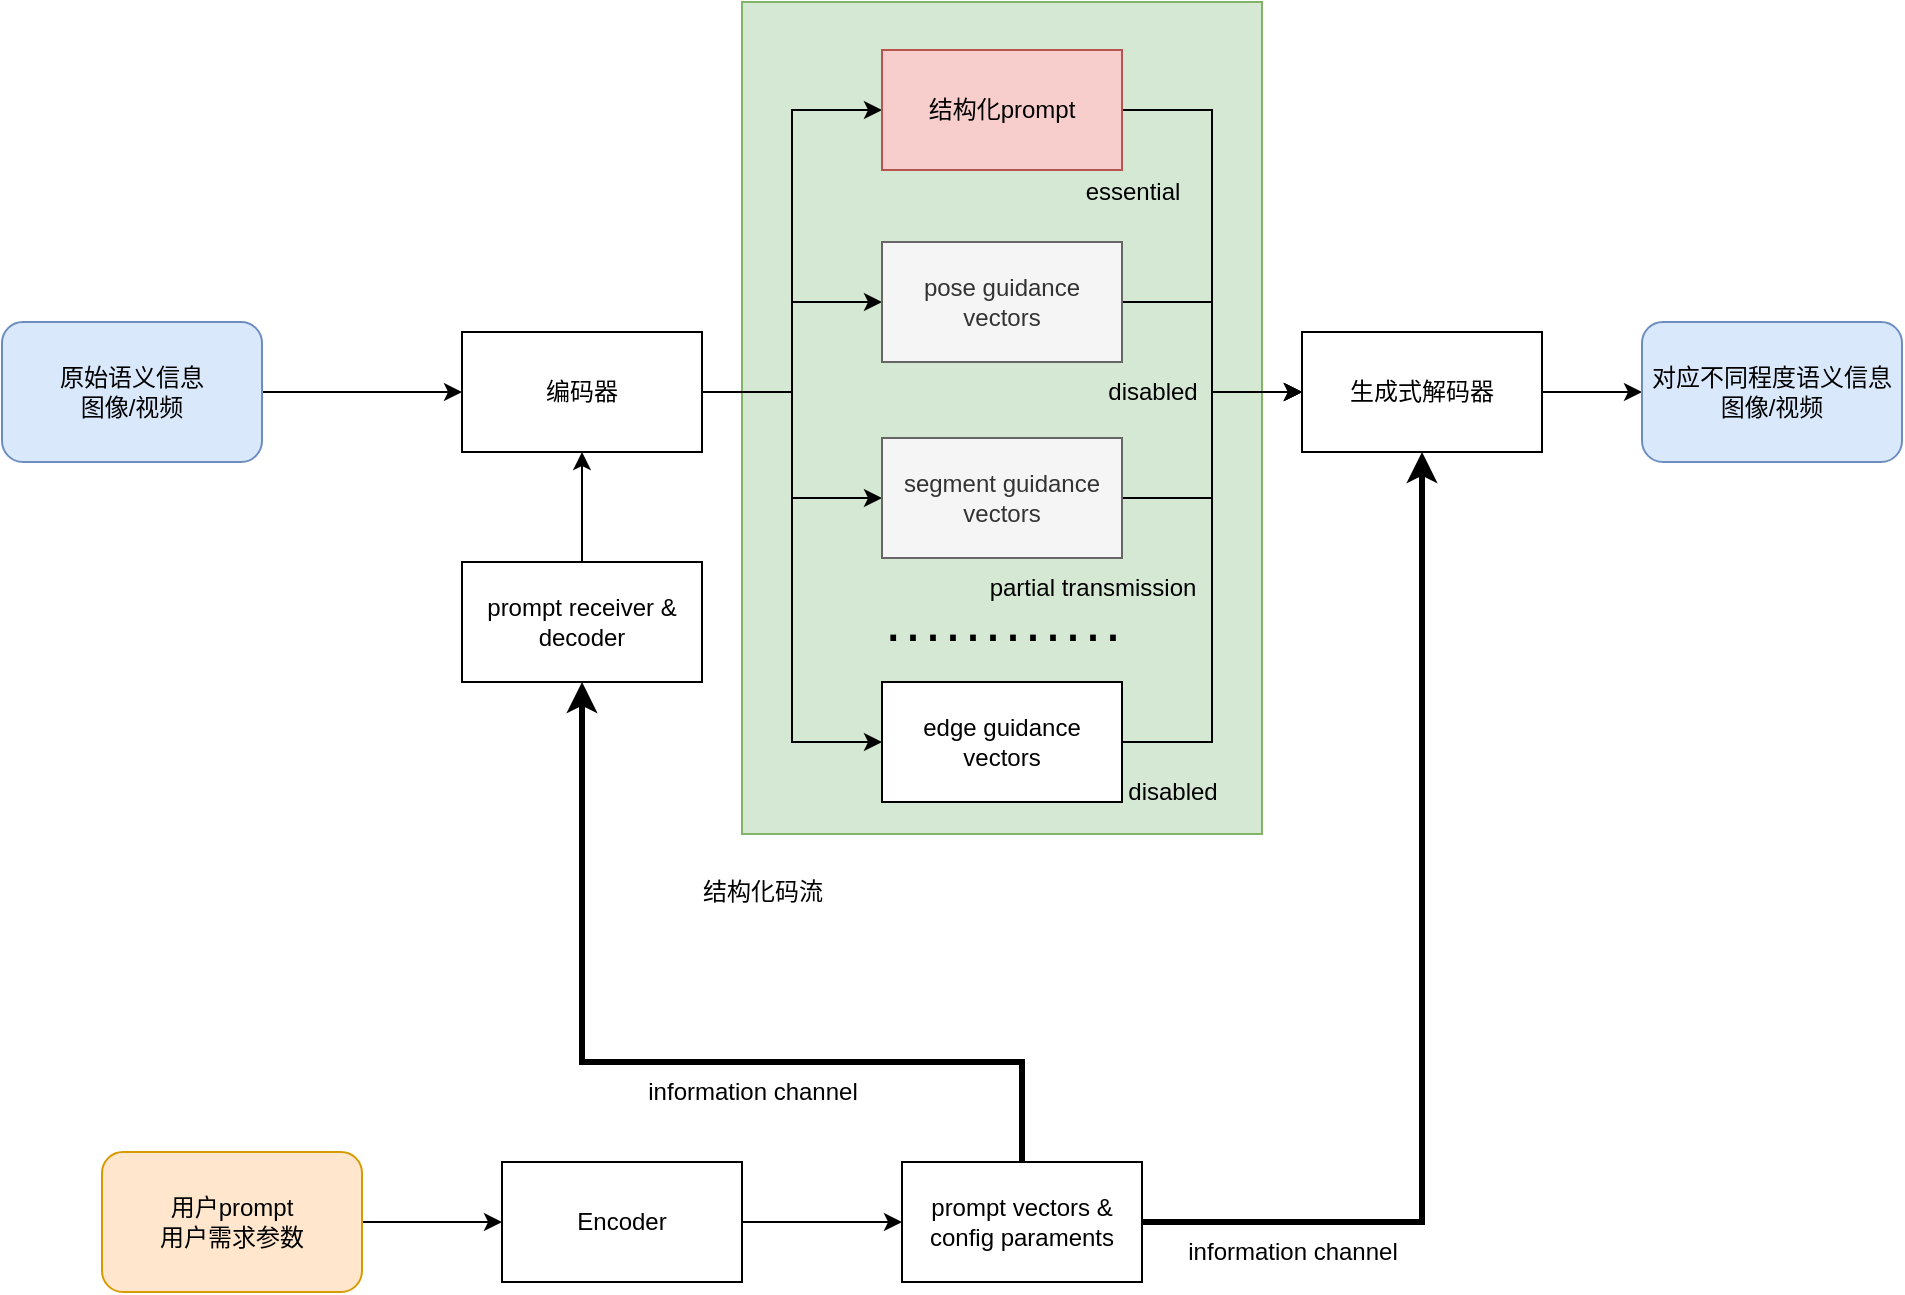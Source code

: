 <mxfile version="24.4.2" type="github">
  <diagram name="第 1 页" id="1F1AiMC7PK8RF2ciJAmA">
    <mxGraphModel dx="1426" dy="793" grid="1" gridSize="10" guides="1" tooltips="1" connect="1" arrows="1" fold="1" page="1" pageScale="1" pageWidth="1169" pageHeight="827" math="0" shadow="0">
      <root>
        <mxCell id="0" />
        <mxCell id="1" parent="0" />
        <mxCell id="Rm1JZIe86LfK_nkms-XK-46" value="" style="rounded=0;whiteSpace=wrap;html=1;fillColor=#d5e8d4;strokeColor=#82b366;" vertex="1" parent="1">
          <mxGeometry x="550" y="390" width="260" height="416" as="geometry" />
        </mxCell>
        <mxCell id="Rm1JZIe86LfK_nkms-XK-10" style="edgeStyle=orthogonalEdgeStyle;rounded=0;orthogonalLoop=1;jettySize=auto;html=1;entryX=0;entryY=0.5;entryDx=0;entryDy=0;" edge="1" parent="1" source="Rm1JZIe86LfK_nkms-XK-11" target="Rm1JZIe86LfK_nkms-XK-13">
          <mxGeometry relative="1" as="geometry">
            <mxPoint x="472.5" y="522.5" as="targetPoint" />
          </mxGeometry>
        </mxCell>
        <mxCell id="Rm1JZIe86LfK_nkms-XK-11" value="原始语义信息&lt;br&gt;图像/视频" style="rounded=1;whiteSpace=wrap;html=1;fillColor=#dae8fc;strokeColor=#6c8ebf;" vertex="1" parent="1">
          <mxGeometry x="180" y="550" width="130" height="70" as="geometry" />
        </mxCell>
        <mxCell id="Rm1JZIe86LfK_nkms-XK-25" style="edgeStyle=orthogonalEdgeStyle;rounded=0;orthogonalLoop=1;jettySize=auto;html=1;entryX=0;entryY=0.5;entryDx=0;entryDy=0;" edge="1" parent="1" source="Rm1JZIe86LfK_nkms-XK-13" target="Rm1JZIe86LfK_nkms-XK-21">
          <mxGeometry relative="1" as="geometry" />
        </mxCell>
        <mxCell id="Rm1JZIe86LfK_nkms-XK-26" style="edgeStyle=orthogonalEdgeStyle;rounded=0;orthogonalLoop=1;jettySize=auto;html=1;exitX=1;exitY=0.5;exitDx=0;exitDy=0;entryX=0;entryY=0.5;entryDx=0;entryDy=0;" edge="1" parent="1" source="Rm1JZIe86LfK_nkms-XK-13" target="Rm1JZIe86LfK_nkms-XK-15">
          <mxGeometry relative="1" as="geometry" />
        </mxCell>
        <mxCell id="Rm1JZIe86LfK_nkms-XK-27" style="edgeStyle=orthogonalEdgeStyle;rounded=0;orthogonalLoop=1;jettySize=auto;html=1;exitX=1;exitY=0.5;exitDx=0;exitDy=0;entryX=0;entryY=0.5;entryDx=0;entryDy=0;" edge="1" parent="1" source="Rm1JZIe86LfK_nkms-XK-13" target="Rm1JZIe86LfK_nkms-XK-19">
          <mxGeometry relative="1" as="geometry" />
        </mxCell>
        <mxCell id="Rm1JZIe86LfK_nkms-XK-28" style="edgeStyle=orthogonalEdgeStyle;rounded=0;orthogonalLoop=1;jettySize=auto;html=1;exitX=1;exitY=0.5;exitDx=0;exitDy=0;entryX=0;entryY=0.5;entryDx=0;entryDy=0;" edge="1" parent="1" source="Rm1JZIe86LfK_nkms-XK-13" target="Rm1JZIe86LfK_nkms-XK-20">
          <mxGeometry relative="1" as="geometry" />
        </mxCell>
        <mxCell id="Rm1JZIe86LfK_nkms-XK-13" value="编码器" style="rounded=0;whiteSpace=wrap;html=1;" vertex="1" parent="1">
          <mxGeometry x="410" y="555" width="120" height="60" as="geometry" />
        </mxCell>
        <mxCell id="Rm1JZIe86LfK_nkms-XK-14" style="edgeStyle=orthogonalEdgeStyle;rounded=0;orthogonalLoop=1;jettySize=auto;html=1;entryX=0;entryY=0.5;entryDx=0;entryDy=0;" edge="1" parent="1" source="Rm1JZIe86LfK_nkms-XK-15" target="Rm1JZIe86LfK_nkms-XK-17">
          <mxGeometry relative="1" as="geometry" />
        </mxCell>
        <mxCell id="Rm1JZIe86LfK_nkms-XK-15" value="pose guidance&lt;br&gt;vectors" style="rounded=0;whiteSpace=wrap;html=1;fillColor=#f5f5f5;fontColor=#333333;strokeColor=#666666;" vertex="1" parent="1">
          <mxGeometry x="620" y="510" width="120" height="60" as="geometry" />
        </mxCell>
        <mxCell id="Rm1JZIe86LfK_nkms-XK-16" style="edgeStyle=orthogonalEdgeStyle;rounded=0;orthogonalLoop=1;jettySize=auto;html=1;" edge="1" parent="1" source="Rm1JZIe86LfK_nkms-XK-17" target="Rm1JZIe86LfK_nkms-XK-18">
          <mxGeometry relative="1" as="geometry" />
        </mxCell>
        <mxCell id="Rm1JZIe86LfK_nkms-XK-17" value="生成式解码器" style="rounded=0;whiteSpace=wrap;html=1;" vertex="1" parent="1">
          <mxGeometry x="830" y="555" width="120" height="60" as="geometry" />
        </mxCell>
        <mxCell id="Rm1JZIe86LfK_nkms-XK-18" value="对应不同程度语义信息&lt;br&gt;图像/视频" style="rounded=1;whiteSpace=wrap;html=1;fillColor=#dae8fc;strokeColor=#6c8ebf;" vertex="1" parent="1">
          <mxGeometry x="1000" y="550" width="130" height="70" as="geometry" />
        </mxCell>
        <mxCell id="Rm1JZIe86LfK_nkms-XK-30" style="edgeStyle=orthogonalEdgeStyle;rounded=0;orthogonalLoop=1;jettySize=auto;html=1;entryX=0;entryY=0.5;entryDx=0;entryDy=0;" edge="1" parent="1" source="Rm1JZIe86LfK_nkms-XK-19" target="Rm1JZIe86LfK_nkms-XK-17">
          <mxGeometry relative="1" as="geometry" />
        </mxCell>
        <mxCell id="Rm1JZIe86LfK_nkms-XK-19" value="segment guidance&lt;div&gt;vectors&lt;/div&gt;" style="rounded=0;whiteSpace=wrap;html=1;fillColor=#f5f5f5;fontColor=#333333;strokeColor=#666666;" vertex="1" parent="1">
          <mxGeometry x="620" y="608" width="120" height="60" as="geometry" />
        </mxCell>
        <mxCell id="Rm1JZIe86LfK_nkms-XK-31" style="edgeStyle=orthogonalEdgeStyle;rounded=0;orthogonalLoop=1;jettySize=auto;html=1;entryX=0;entryY=0.5;entryDx=0;entryDy=0;" edge="1" parent="1" source="Rm1JZIe86LfK_nkms-XK-20" target="Rm1JZIe86LfK_nkms-XK-17">
          <mxGeometry relative="1" as="geometry" />
        </mxCell>
        <mxCell id="Rm1JZIe86LfK_nkms-XK-20" value="edge guidance&lt;div&gt;vectors&lt;/div&gt;" style="rounded=0;whiteSpace=wrap;html=1;" vertex="1" parent="1">
          <mxGeometry x="620" y="730" width="120" height="60" as="geometry" />
        </mxCell>
        <mxCell id="Rm1JZIe86LfK_nkms-XK-29" style="edgeStyle=orthogonalEdgeStyle;rounded=0;orthogonalLoop=1;jettySize=auto;html=1;entryX=0;entryY=0.5;entryDx=0;entryDy=0;" edge="1" parent="1" source="Rm1JZIe86LfK_nkms-XK-21" target="Rm1JZIe86LfK_nkms-XK-17">
          <mxGeometry relative="1" as="geometry" />
        </mxCell>
        <mxCell id="Rm1JZIe86LfK_nkms-XK-21" value="结构化prompt" style="rounded=0;whiteSpace=wrap;html=1;fillColor=#f8cecc;strokeColor=#b85450;" vertex="1" parent="1">
          <mxGeometry x="620" y="414" width="120" height="60" as="geometry" />
        </mxCell>
        <mxCell id="Rm1JZIe86LfK_nkms-XK-23" style="edgeStyle=orthogonalEdgeStyle;rounded=0;orthogonalLoop=1;jettySize=auto;html=1;entryX=0.5;entryY=1;entryDx=0;entryDy=0;" edge="1" parent="1" source="Rm1JZIe86LfK_nkms-XK-22" target="Rm1JZIe86LfK_nkms-XK-13">
          <mxGeometry relative="1" as="geometry" />
        </mxCell>
        <mxCell id="Rm1JZIe86LfK_nkms-XK-22" value="prompt receiver &amp;amp; decoder" style="rounded=0;whiteSpace=wrap;html=1;" vertex="1" parent="1">
          <mxGeometry x="410" y="670" width="120" height="60" as="geometry" />
        </mxCell>
        <mxCell id="Rm1JZIe86LfK_nkms-XK-33" value="&lt;font style=&quot;font-size: 30px;&quot;&gt;············&lt;/font&gt;" style="text;html=1;align=center;verticalAlign=middle;resizable=0;points=[];autosize=1;strokeColor=none;fillColor=none;" vertex="1" parent="1">
          <mxGeometry x="610" y="680" width="140" height="50" as="geometry" />
        </mxCell>
        <mxCell id="Rm1JZIe86LfK_nkms-XK-36" style="edgeStyle=orthogonalEdgeStyle;rounded=0;orthogonalLoop=1;jettySize=auto;html=1;entryX=0;entryY=0.5;entryDx=0;entryDy=0;" edge="1" parent="1" source="Rm1JZIe86LfK_nkms-XK-34" target="Rm1JZIe86LfK_nkms-XK-35">
          <mxGeometry relative="1" as="geometry" />
        </mxCell>
        <mxCell id="Rm1JZIe86LfK_nkms-XK-34" value="用户prompt&lt;div&gt;用户需求参数&lt;/div&gt;" style="rounded=1;whiteSpace=wrap;html=1;fillColor=#ffe6cc;strokeColor=#d79b00;" vertex="1" parent="1">
          <mxGeometry x="230" y="965" width="130" height="70" as="geometry" />
        </mxCell>
        <mxCell id="Rm1JZIe86LfK_nkms-XK-38" style="edgeStyle=orthogonalEdgeStyle;rounded=0;orthogonalLoop=1;jettySize=auto;html=1;entryX=0;entryY=0.5;entryDx=0;entryDy=0;" edge="1" parent="1" source="Rm1JZIe86LfK_nkms-XK-35" target="Rm1JZIe86LfK_nkms-XK-37">
          <mxGeometry relative="1" as="geometry" />
        </mxCell>
        <mxCell id="Rm1JZIe86LfK_nkms-XK-35" value="Encoder" style="rounded=0;whiteSpace=wrap;html=1;" vertex="1" parent="1">
          <mxGeometry x="430" y="970" width="120" height="60" as="geometry" />
        </mxCell>
        <mxCell id="Rm1JZIe86LfK_nkms-XK-39" style="edgeStyle=orthogonalEdgeStyle;rounded=0;orthogonalLoop=1;jettySize=auto;html=1;strokeWidth=3;entryX=0.5;entryY=1;entryDx=0;entryDy=0;" edge="1" parent="1" source="Rm1JZIe86LfK_nkms-XK-37" target="Rm1JZIe86LfK_nkms-XK-22">
          <mxGeometry relative="1" as="geometry">
            <mxPoint x="470" y="740" as="targetPoint" />
            <Array as="points">
              <mxPoint x="690" y="920" />
              <mxPoint x="470" y="920" />
            </Array>
          </mxGeometry>
        </mxCell>
        <mxCell id="Rm1JZIe86LfK_nkms-XK-40" style="edgeStyle=orthogonalEdgeStyle;rounded=0;orthogonalLoop=1;jettySize=auto;html=1;entryX=0.5;entryY=1;entryDx=0;entryDy=0;strokeWidth=3;" edge="1" parent="1" source="Rm1JZIe86LfK_nkms-XK-37" target="Rm1JZIe86LfK_nkms-XK-17">
          <mxGeometry relative="1" as="geometry" />
        </mxCell>
        <mxCell id="Rm1JZIe86LfK_nkms-XK-37" value="prompt vectors &amp;amp;&lt;br&gt;config paraments" style="rounded=0;whiteSpace=wrap;html=1;" vertex="1" parent="1">
          <mxGeometry x="630" y="970" width="120" height="60" as="geometry" />
        </mxCell>
        <mxCell id="Rm1JZIe86LfK_nkms-XK-42" value="disabled" style="text;html=1;align=center;verticalAlign=middle;resizable=0;points=[];autosize=1;strokeColor=none;fillColor=none;" vertex="1" parent="1">
          <mxGeometry x="720" y="570" width="70" height="30" as="geometry" />
        </mxCell>
        <mxCell id="Rm1JZIe86LfK_nkms-XK-43" value="disabled" style="text;html=1;align=center;verticalAlign=middle;resizable=0;points=[];autosize=1;strokeColor=none;fillColor=none;" vertex="1" parent="1">
          <mxGeometry x="730" y="770" width="70" height="30" as="geometry" />
        </mxCell>
        <mxCell id="Rm1JZIe86LfK_nkms-XK-45" value="结构化码流" style="text;html=1;align=center;verticalAlign=middle;resizable=0;points=[];autosize=1;strokeColor=none;fillColor=none;" vertex="1" parent="1">
          <mxGeometry x="520" y="820" width="80" height="30" as="geometry" />
        </mxCell>
        <mxCell id="Rm1JZIe86LfK_nkms-XK-47" value="essential" style="text;html=1;align=center;verticalAlign=middle;resizable=0;points=[];autosize=1;strokeColor=none;fillColor=none;" vertex="1" parent="1">
          <mxGeometry x="710" y="470" width="70" height="30" as="geometry" />
        </mxCell>
        <mxCell id="Rm1JZIe86LfK_nkms-XK-48" value="partial transmission" style="text;html=1;align=center;verticalAlign=middle;resizable=0;points=[];autosize=1;strokeColor=none;fillColor=none;" vertex="1" parent="1">
          <mxGeometry x="660" y="668" width="130" height="30" as="geometry" />
        </mxCell>
        <mxCell id="Rm1JZIe86LfK_nkms-XK-49" value="information channel" style="text;html=1;align=center;verticalAlign=middle;resizable=0;points=[];autosize=1;strokeColor=none;fillColor=none;" vertex="1" parent="1">
          <mxGeometry x="490" y="920" width="130" height="30" as="geometry" />
        </mxCell>
        <mxCell id="Rm1JZIe86LfK_nkms-XK-51" value="information channel" style="text;html=1;align=center;verticalAlign=middle;resizable=0;points=[];autosize=1;strokeColor=none;fillColor=none;" vertex="1" parent="1">
          <mxGeometry x="760" y="1000" width="130" height="30" as="geometry" />
        </mxCell>
      </root>
    </mxGraphModel>
  </diagram>
</mxfile>

